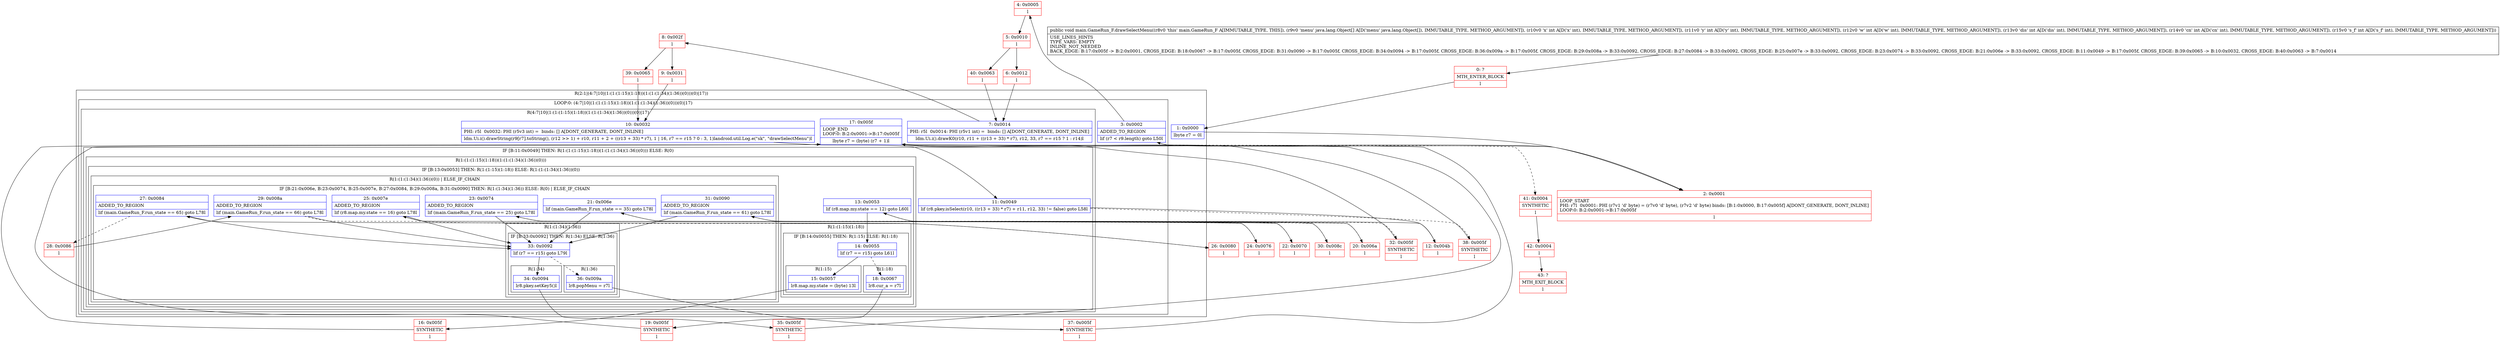 digraph "CFG formain.GameRun_F.drawSelectMenu([Ljava\/lang\/Object;IIIIII)V" {
subgraph cluster_Region_1571484620 {
label = "R(2:1|(4:7|10|(1:(1:(1:15)(1:18))(1:(1:(1:34)(1:36))(0)))(0)|17))";
node [shape=record,color=blue];
Node_1 [shape=record,label="{1\:\ 0x0000|lbyte r7 = 0l}"];
subgraph cluster_LoopRegion_1750886493 {
label = "LOOP:0: (4:7|10|(1:(1:(1:15)(1:18))(1:(1:(1:34)(1:36))(0)))(0)|17)";
node [shape=record,color=blue];
Node_3 [shape=record,label="{3\:\ 0x0002|ADDED_TO_REGION\l|lif (r7 \< r9.length) goto L50l}"];
subgraph cluster_Region_1650754980 {
label = "R(4:7|10|(1:(1:(1:15)(1:18))(1:(1:(1:34)(1:36))(0)))(0)|17)";
node [shape=record,color=blue];
Node_7 [shape=record,label="{7\:\ 0x0014|PHI: r5l  0x0014: PHI (r5v1 int) =  binds: [] A[DONT_GENERATE, DONT_INLINE]\l|ldm.Ui.i().drawK0(r10, r11 + ((r13 + 33) * r7), r12, 33, r7 == r15 ? 1 : r14)l}"];
Node_10 [shape=record,label="{10\:\ 0x0032|PHI: r5l  0x0032: PHI (r5v3 int) =  binds: [] A[DONT_GENERATE, DONT_INLINE]\l|ldm.Ui.i().drawString(r9[r7].toString(), (r12 \>\> 1) + r10, r11 + 2 + ((r13 + 33) * r7), 1 \| 16, r7 == r15 ? 0 : 3, 1)landroid.util.Log.e(\"sk\", \"drawSelectMenu\")l}"];
subgraph cluster_IfRegion_676593225 {
label = "IF [B:11:0x0049] THEN: R(1:(1:(1:15)(1:18))(1:(1:(1:34)(1:36))(0))) ELSE: R(0)";
node [shape=record,color=blue];
Node_11 [shape=record,label="{11\:\ 0x0049|lif (r8.pkey.isSelect(r10, ((r13 + 33) * r7) + r11, r12, 33) != false) goto L58l}"];
subgraph cluster_Region_1969600432 {
label = "R(1:(1:(1:15)(1:18))(1:(1:(1:34)(1:36))(0)))";
node [shape=record,color=blue];
subgraph cluster_IfRegion_571658342 {
label = "IF [B:13:0x0053] THEN: R(1:(1:15)(1:18)) ELSE: R(1:(1:(1:34)(1:36))(0))";
node [shape=record,color=blue];
Node_13 [shape=record,label="{13\:\ 0x0053|lif (r8.map.my.state == 12) goto L60l}"];
subgraph cluster_Region_806823407 {
label = "R(1:(1:15)(1:18))";
node [shape=record,color=blue];
subgraph cluster_IfRegion_585980956 {
label = "IF [B:14:0x0055] THEN: R(1:15) ELSE: R(1:18)";
node [shape=record,color=blue];
Node_14 [shape=record,label="{14\:\ 0x0055|lif (r7 == r15) goto L61l}"];
subgraph cluster_Region_1330708132 {
label = "R(1:15)";
node [shape=record,color=blue];
Node_15 [shape=record,label="{15\:\ 0x0057|lr8.map.my.state = (byte) 13l}"];
}
subgraph cluster_Region_1684186176 {
label = "R(1:18)";
node [shape=record,color=blue];
Node_18 [shape=record,label="{18\:\ 0x0067|lr8.cur_a = r7l}"];
}
}
}
subgraph cluster_Region_391125193 {
label = "R(1:(1:(1:34)(1:36))(0)) | ELSE_IF_CHAIN\l";
node [shape=record,color=blue];
subgraph cluster_IfRegion_594901925 {
label = "IF [B:21:0x006e, B:23:0x0074, B:25:0x007e, B:27:0x0084, B:29:0x008a, B:31:0x0090] THEN: R(1:(1:34)(1:36)) ELSE: R(0) | ELSE_IF_CHAIN\l";
node [shape=record,color=blue];
Node_21 [shape=record,label="{21\:\ 0x006e|lif (main.GameRun_F.run_state == 35) goto L78l}"];
Node_23 [shape=record,label="{23\:\ 0x0074|ADDED_TO_REGION\l|lif (main.GameRun_F.run_state == 25) goto L78l}"];
Node_25 [shape=record,label="{25\:\ 0x007e|ADDED_TO_REGION\l|lif (r8.map.my.state == 16) goto L78l}"];
Node_27 [shape=record,label="{27\:\ 0x0084|ADDED_TO_REGION\l|lif (main.GameRun_F.run_state == 65) goto L78l}"];
Node_29 [shape=record,label="{29\:\ 0x008a|ADDED_TO_REGION\l|lif (main.GameRun_F.run_state == 66) goto L78l}"];
Node_31 [shape=record,label="{31\:\ 0x0090|ADDED_TO_REGION\l|lif (main.GameRun_F.run_state == 61) goto L78l}"];
subgraph cluster_Region_717494905 {
label = "R(1:(1:34)(1:36))";
node [shape=record,color=blue];
subgraph cluster_IfRegion_1878472209 {
label = "IF [B:33:0x0092] THEN: R(1:34) ELSE: R(1:36)";
node [shape=record,color=blue];
Node_33 [shape=record,label="{33\:\ 0x0092|lif (r7 == r15) goto L79l}"];
subgraph cluster_Region_1655272539 {
label = "R(1:34)";
node [shape=record,color=blue];
Node_34 [shape=record,label="{34\:\ 0x0094|lr8.pkey.setKey5()l}"];
}
subgraph cluster_Region_1491155984 {
label = "R(1:36)";
node [shape=record,color=blue];
Node_36 [shape=record,label="{36\:\ 0x009a|lr8.popMenu = r7l}"];
}
}
}
subgraph cluster_Region_1965604503 {
label = "R(0)";
node [shape=record,color=blue];
}
}
}
}
}
subgraph cluster_Region_2097695684 {
label = "R(0)";
node [shape=record,color=blue];
}
}
Node_17 [shape=record,label="{17\:\ 0x005f|LOOP_END\lLOOP:0: B:2:0x0001\-\>B:17:0x005f\l|lbyte r7 = (byte) (r7 + 1)l}"];
}
}
}
Node_0 [shape=record,color=red,label="{0\:\ ?|MTH_ENTER_BLOCK\l|l}"];
Node_2 [shape=record,color=red,label="{2\:\ 0x0001|LOOP_START\lPHI: r7l  0x0001: PHI (r7v1 'd' byte) = (r7v0 'd' byte), (r7v2 'd' byte) binds: [B:1:0x0000, B:17:0x005f] A[DONT_GENERATE, DONT_INLINE]\lLOOP:0: B:2:0x0001\-\>B:17:0x005f\l|l}"];
Node_4 [shape=record,color=red,label="{4\:\ 0x0005|l}"];
Node_5 [shape=record,color=red,label="{5\:\ 0x0010|l}"];
Node_6 [shape=record,color=red,label="{6\:\ 0x0012|l}"];
Node_8 [shape=record,color=red,label="{8\:\ 0x002f|l}"];
Node_9 [shape=record,color=red,label="{9\:\ 0x0031|l}"];
Node_12 [shape=record,color=red,label="{12\:\ 0x004b|l}"];
Node_16 [shape=record,color=red,label="{16\:\ 0x005f|SYNTHETIC\l|l}"];
Node_19 [shape=record,color=red,label="{19\:\ 0x005f|SYNTHETIC\l|l}"];
Node_20 [shape=record,color=red,label="{20\:\ 0x006a|l}"];
Node_22 [shape=record,color=red,label="{22\:\ 0x0070|l}"];
Node_24 [shape=record,color=red,label="{24\:\ 0x0076|l}"];
Node_26 [shape=record,color=red,label="{26\:\ 0x0080|l}"];
Node_28 [shape=record,color=red,label="{28\:\ 0x0086|l}"];
Node_30 [shape=record,color=red,label="{30\:\ 0x008c|l}"];
Node_32 [shape=record,color=red,label="{32\:\ 0x005f|SYNTHETIC\l|l}"];
Node_35 [shape=record,color=red,label="{35\:\ 0x005f|SYNTHETIC\l|l}"];
Node_37 [shape=record,color=red,label="{37\:\ 0x005f|SYNTHETIC\l|l}"];
Node_38 [shape=record,color=red,label="{38\:\ 0x005f|SYNTHETIC\l|l}"];
Node_39 [shape=record,color=red,label="{39\:\ 0x0065|l}"];
Node_40 [shape=record,color=red,label="{40\:\ 0x0063|l}"];
Node_41 [shape=record,color=red,label="{41\:\ 0x0004|SYNTHETIC\l|l}"];
Node_42 [shape=record,color=red,label="{42\:\ 0x0004|l}"];
Node_43 [shape=record,color=red,label="{43\:\ ?|MTH_EXIT_BLOCK\l|l}"];
MethodNode[shape=record,label="{public void main.GameRun_F.drawSelectMenu((r8v0 'this' main.GameRun_F A[IMMUTABLE_TYPE, THIS]), (r9v0 'menu' java.lang.Object[] A[D('menu' java.lang.Object[]), IMMUTABLE_TYPE, METHOD_ARGUMENT]), (r10v0 'x' int A[D('x' int), IMMUTABLE_TYPE, METHOD_ARGUMENT]), (r11v0 'y' int A[D('y' int), IMMUTABLE_TYPE, METHOD_ARGUMENT]), (r12v0 'w' int A[D('w' int), IMMUTABLE_TYPE, METHOD_ARGUMENT]), (r13v0 'dis' int A[D('dis' int), IMMUTABLE_TYPE, METHOD_ARGUMENT]), (r14v0 'cn' int A[D('cn' int), IMMUTABLE_TYPE, METHOD_ARGUMENT]), (r15v0 's_f' int A[D('s_f' int), IMMUTABLE_TYPE, METHOD_ARGUMENT]))  | USE_LINES_HINTS\lTYPE_VARS: EMPTY\lINLINE_NOT_NEEDED\lBACK_EDGE: B:17:0x005f \-\> B:2:0x0001, CROSS_EDGE: B:18:0x0067 \-\> B:17:0x005f, CROSS_EDGE: B:31:0x0090 \-\> B:17:0x005f, CROSS_EDGE: B:34:0x0094 \-\> B:17:0x005f, CROSS_EDGE: B:36:0x009a \-\> B:17:0x005f, CROSS_EDGE: B:29:0x008a \-\> B:33:0x0092, CROSS_EDGE: B:27:0x0084 \-\> B:33:0x0092, CROSS_EDGE: B:25:0x007e \-\> B:33:0x0092, CROSS_EDGE: B:23:0x0074 \-\> B:33:0x0092, CROSS_EDGE: B:21:0x006e \-\> B:33:0x0092, CROSS_EDGE: B:11:0x0049 \-\> B:17:0x005f, CROSS_EDGE: B:39:0x0065 \-\> B:10:0x0032, CROSS_EDGE: B:40:0x0063 \-\> B:7:0x0014\l}"];
MethodNode -> Node_0;
Node_1 -> Node_2;
Node_3 -> Node_4;
Node_3 -> Node_41[style=dashed];
Node_7 -> Node_8;
Node_10 -> Node_11;
Node_11 -> Node_12;
Node_11 -> Node_38[style=dashed];
Node_13 -> Node_14;
Node_13 -> Node_20[style=dashed];
Node_14 -> Node_15;
Node_14 -> Node_18[style=dashed];
Node_15 -> Node_16;
Node_18 -> Node_19;
Node_21 -> Node_22[style=dashed];
Node_21 -> Node_33;
Node_23 -> Node_24[style=dashed];
Node_23 -> Node_33;
Node_25 -> Node_26[style=dashed];
Node_25 -> Node_33;
Node_27 -> Node_28[style=dashed];
Node_27 -> Node_33;
Node_29 -> Node_30[style=dashed];
Node_29 -> Node_33;
Node_31 -> Node_33;
Node_31 -> Node_32[style=dashed];
Node_33 -> Node_34;
Node_33 -> Node_36[style=dashed];
Node_34 -> Node_35;
Node_36 -> Node_37;
Node_17 -> Node_2;
Node_0 -> Node_1;
Node_2 -> Node_3;
Node_4 -> Node_5;
Node_5 -> Node_6;
Node_5 -> Node_40;
Node_6 -> Node_7;
Node_8 -> Node_9;
Node_8 -> Node_39;
Node_9 -> Node_10;
Node_12 -> Node_13;
Node_16 -> Node_17;
Node_19 -> Node_17;
Node_20 -> Node_21;
Node_22 -> Node_23;
Node_24 -> Node_25;
Node_26 -> Node_27;
Node_28 -> Node_29;
Node_30 -> Node_31;
Node_32 -> Node_17;
Node_35 -> Node_17;
Node_37 -> Node_17;
Node_38 -> Node_17;
Node_39 -> Node_10;
Node_40 -> Node_7;
Node_41 -> Node_42;
Node_42 -> Node_43;
}

